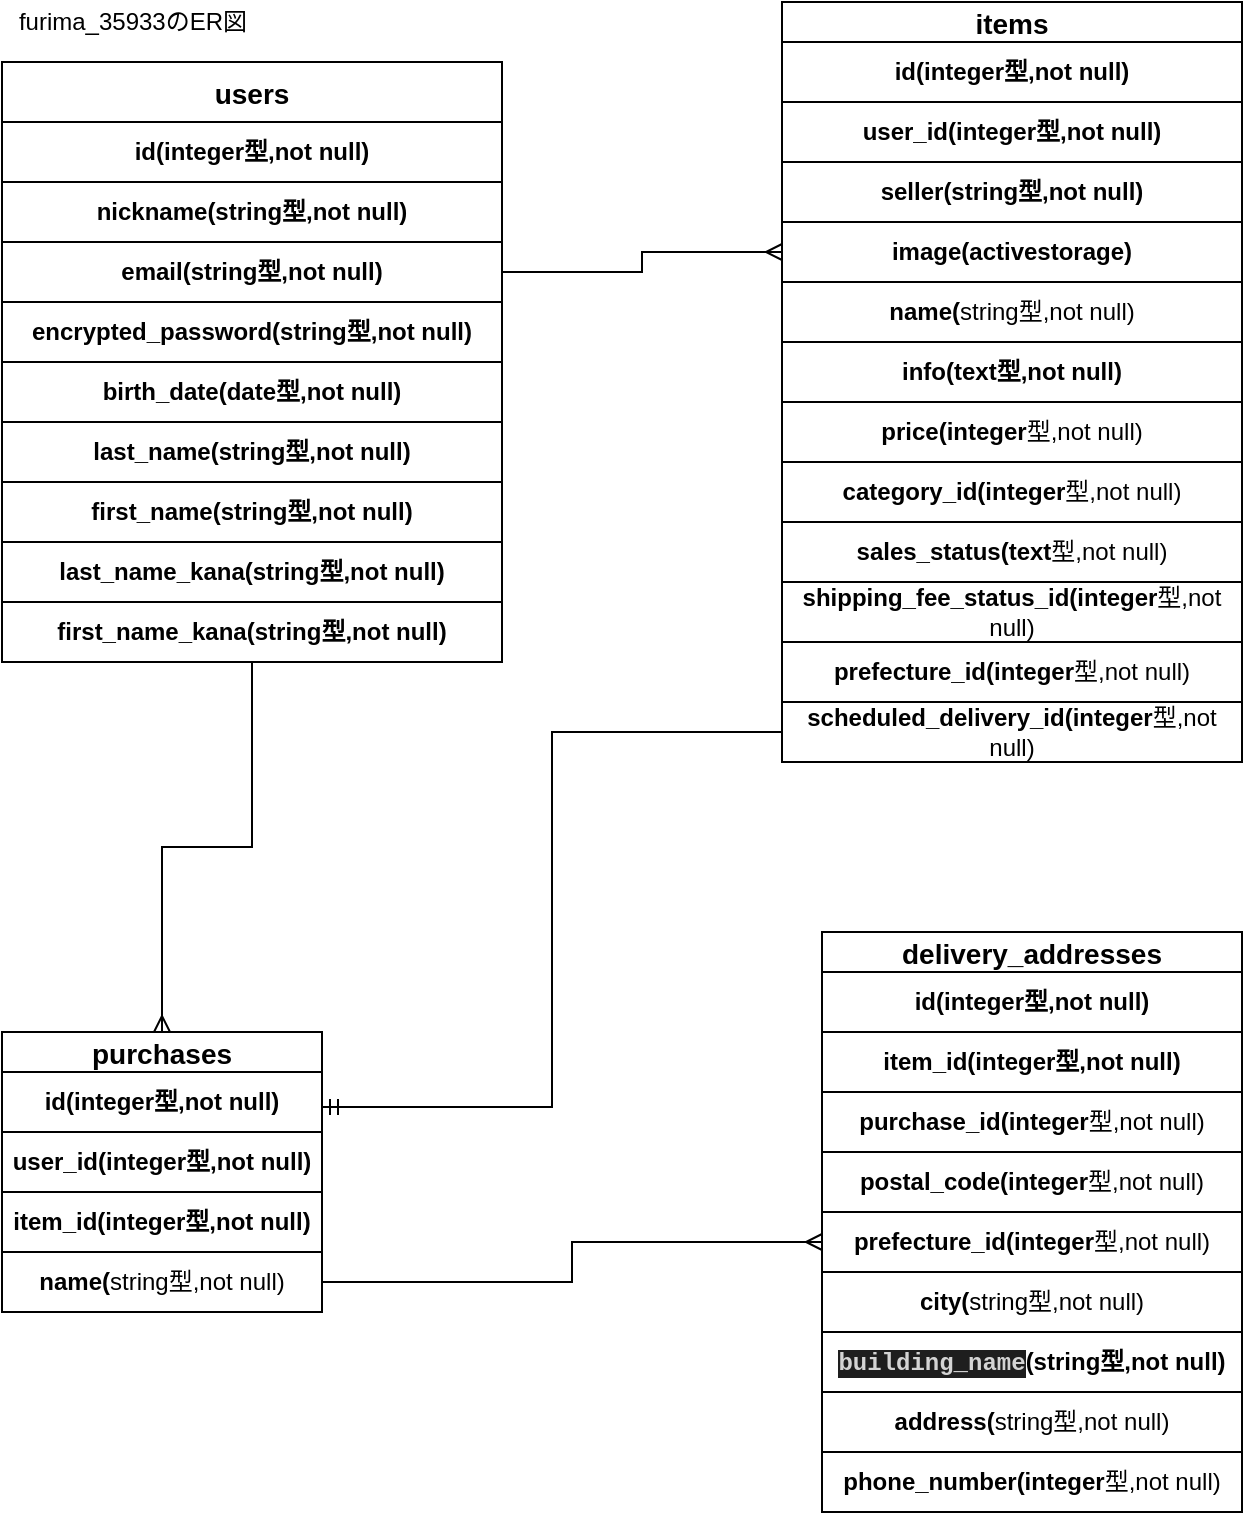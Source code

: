 <mxfile>
    <diagram id="C7gjUHpWHax2gn6T5A2B" name="ページ1">
        <mxGraphModel dx="642" dy="374" grid="1" gridSize="10" guides="1" tooltips="1" connect="1" arrows="1" fold="1" page="1" pageScale="1" pageWidth="827" pageHeight="1169" math="0" shadow="0">
            <root>
                <mxCell id="0"/>
                <mxCell id="1" parent="0"/>
                <mxCell id="88" value="users" style="swimlane;fontStyle=1;childLayout=stackLayout;horizontal=1;startSize=30;horizontalStack=0;resizeParent=1;resizeParentMax=0;resizeLast=0;collapsible=1;marginBottom=0;align=center;fontSize=14;rounded=0;direction=east;" vertex="1" parent="1">
                    <mxGeometry x="130" y="120" width="250" height="60" as="geometry"/>
                </mxCell>
                <mxCell id="220" value="id(integer型,not null)" style="whiteSpace=wrap;html=1;rounded=0;shadow=0;align=center;fontStyle=1" vertex="1" parent="88">
                    <mxGeometry y="30" width="250" height="30" as="geometry"/>
                </mxCell>
                <mxCell id="274" style="edgeStyle=orthogonalEdgeStyle;rounded=0;orthogonalLoop=1;jettySize=auto;html=1;endArrow=ERmany;endFill=0;" edge="1" parent="1" source="97" target="229">
                    <mxGeometry relative="1" as="geometry"/>
                </mxCell>
                <mxCell id="97" value="first_name_kana(&lt;span style=&quot;&quot;&gt;string型,not null)&lt;/span&gt;" style="whiteSpace=wrap;html=1;rounded=0;shadow=0;align=center;fontStyle=1" vertex="1" parent="1">
                    <mxGeometry x="130" y="390" width="250" height="30" as="geometry"/>
                </mxCell>
                <mxCell id="96" value="last_name_kana(&lt;span style=&quot;&quot;&gt;string型,not null)&lt;/span&gt;" style="whiteSpace=wrap;html=1;rounded=0;shadow=0;align=center;fontStyle=1" vertex="1" parent="1">
                    <mxGeometry x="130" y="360" width="250" height="30" as="geometry"/>
                </mxCell>
                <mxCell id="178" value="delivery_addresses" style="swimlane;fontStyle=1;childLayout=stackLayout;horizontal=1;startSize=20;horizontalStack=0;resizeParent=1;resizeParentMax=0;resizeLast=0;collapsible=1;marginBottom=0;align=center;fontSize=14;rounded=0;direction=east;" vertex="1" parent="1">
                    <mxGeometry x="540" y="555" width="210" height="50" as="geometry"/>
                </mxCell>
                <mxCell id="226" value="id(integer型,not null)" style="whiteSpace=wrap;html=1;rounded=0;shadow=0;align=center;fontStyle=1" vertex="1" parent="178">
                    <mxGeometry y="20" width="210" height="30" as="geometry"/>
                </mxCell>
                <mxCell id="188" value="items" style="swimlane;fontStyle=1;childLayout=stackLayout;horizontal=1;startSize=20;horizontalStack=0;resizeParent=1;resizeParentMax=0;resizeLast=0;collapsible=1;marginBottom=0;align=center;fontSize=14;rounded=0;direction=east;" vertex="1" parent="1">
                    <mxGeometry x="520" y="90" width="230" height="50" as="geometry"/>
                </mxCell>
                <mxCell id="237" value="id(integer型,not null)" style="whiteSpace=wrap;html=1;rounded=0;shadow=0;align=center;fontStyle=1" vertex="1" parent="188">
                    <mxGeometry y="20" width="230" height="30" as="geometry"/>
                </mxCell>
                <mxCell id="196" value="shipping_fee_status_id(integer&lt;span style=&quot;font-weight: 400&quot;&gt;型,not null)&lt;/span&gt;" style="whiteSpace=wrap;html=1;rounded=0;shadow=0;align=center;fontStyle=1" vertex="1" parent="1">
                    <mxGeometry x="520" y="380" width="230" height="30" as="geometry"/>
                </mxCell>
                <mxCell id="212" value="furima_35933のER図" style="text;html=1;align=center;verticalAlign=middle;resizable=0;points=[];autosize=1;strokeColor=none;" vertex="1" parent="1">
                    <mxGeometry x="130" y="90" width="130" height="20" as="geometry"/>
                </mxCell>
                <mxCell id="194" value="sales_status(text&lt;span style=&quot;font-weight: 400&quot;&gt;型,not null)&lt;/span&gt;" style="whiteSpace=wrap;html=1;rounded=0;shadow=0;align=center;fontStyle=1" vertex="1" parent="1">
                    <mxGeometry x="520" y="350" width="230" height="30" as="geometry"/>
                </mxCell>
                <mxCell id="192" value="price(integer&lt;span style=&quot;font-weight: 400&quot;&gt;型,not null)&lt;/span&gt;" style="whiteSpace=wrap;html=1;rounded=0;shadow=0;align=center;fontStyle=1" vertex="1" parent="1">
                    <mxGeometry x="520" y="290" width="230" height="30" as="geometry"/>
                </mxCell>
                <mxCell id="191" value="info(text型,not null)" style="whiteSpace=wrap;html=1;rounded=0;shadow=0;align=center;fontStyle=1" vertex="1" parent="1">
                    <mxGeometry x="520" y="260" width="230" height="30" as="geometry"/>
                </mxCell>
                <mxCell id="190" value="name(&lt;span style=&quot;font-weight: 400&quot;&gt;string型,not null)&lt;/span&gt;" style="whiteSpace=wrap;html=1;rounded=0;shadow=0;align=center;fontStyle=1" vertex="1" parent="1">
                    <mxGeometry x="520" y="230" width="230" height="30" as="geometry"/>
                </mxCell>
                <mxCell id="189" value="image(activestorage)" style="whiteSpace=wrap;html=1;rounded=0;shadow=0;align=center;fontStyle=1" vertex="1" parent="1">
                    <mxGeometry x="520" y="200" width="230" height="30" as="geometry"/>
                </mxCell>
                <mxCell id="280" style="edgeStyle=orthogonalEdgeStyle;rounded=0;orthogonalLoop=1;jettySize=auto;html=1;entryX=1;entryY=0.75;entryDx=0;entryDy=0;endArrow=ERmandOne;endFill=0;" edge="1" parent="1" source="224" target="229">
                    <mxGeometry relative="1" as="geometry"/>
                </mxCell>
                <mxCell id="224" value="scheduled_delivery_id(integer&lt;span style=&quot;font-weight: 400&quot;&gt;型,not null)&lt;/span&gt;" style="whiteSpace=wrap;html=1;rounded=0;shadow=0;align=center;fontStyle=1" vertex="1" parent="1">
                    <mxGeometry x="520" y="440" width="230" height="30" as="geometry"/>
                </mxCell>
                <mxCell id="193" value="category_id(integer&lt;span style=&quot;font-weight: 400&quot;&gt;型,not null)&lt;/span&gt;" style="whiteSpace=wrap;html=1;rounded=0;shadow=0;align=center;fontStyle=1" vertex="1" parent="1">
                    <mxGeometry x="520" y="320" width="230" height="30" as="geometry"/>
                </mxCell>
                <mxCell id="228" value="prefecture_id(integer&lt;span style=&quot;font-weight: 400&quot;&gt;型,not null)&lt;/span&gt;" style="whiteSpace=wrap;html=1;rounded=0;shadow=0;align=center;fontStyle=1" vertex="1" parent="1">
                    <mxGeometry x="520" y="410" width="230" height="30" as="geometry"/>
                </mxCell>
                <mxCell id="229" value="purchases" style="swimlane;fontStyle=1;childLayout=stackLayout;horizontal=1;startSize=20;horizontalStack=0;resizeParent=1;resizeParentMax=0;resizeLast=0;collapsible=1;marginBottom=0;align=center;fontSize=14;rounded=0;direction=east;" vertex="1" parent="1">
                    <mxGeometry x="130" y="605" width="160" height="50" as="geometry"/>
                </mxCell>
                <mxCell id="236" value="id(integer型,not null)" style="whiteSpace=wrap;html=1;rounded=0;shadow=0;align=center;fontStyle=1" vertex="1" parent="229">
                    <mxGeometry y="20" width="160" height="30" as="geometry"/>
                </mxCell>
                <mxCell id="253" value="seller(string型,not null)" style="whiteSpace=wrap;html=1;rounded=0;shadow=0;align=center;fontStyle=1" vertex="1" parent="1">
                    <mxGeometry x="520" y="170" width="230" height="30" as="geometry"/>
                </mxCell>
                <mxCell id="254" value="user_id(integer型,not null)" style="whiteSpace=wrap;html=1;rounded=0;shadow=0;align=center;fontStyle=1" vertex="1" parent="1">
                    <mxGeometry x="130" y="655" width="160" height="30" as="geometry"/>
                </mxCell>
                <mxCell id="278" style="edgeStyle=orthogonalEdgeStyle;rounded=0;orthogonalLoop=1;jettySize=auto;html=1;entryX=0;entryY=0.5;entryDx=0;entryDy=0;endArrow=ERmany;endFill=0;" edge="1" parent="1" source="231" target="181">
                    <mxGeometry relative="1" as="geometry"/>
                </mxCell>
                <mxCell id="231" value="name(&lt;span style=&quot;font-weight: 400&quot;&gt;string型,not null)&lt;/span&gt;" style="whiteSpace=wrap;html=1;rounded=0;shadow=0;align=center;fontStyle=1" vertex="1" parent="1">
                    <mxGeometry x="130" y="715" width="160" height="30" as="geometry"/>
                </mxCell>
                <mxCell id="95" value="first_name(&lt;span style=&quot;&quot;&gt;string型,not null)&lt;/span&gt;" style="whiteSpace=wrap;html=1;rounded=0;shadow=0;align=center;fontStyle=1" vertex="1" parent="1">
                    <mxGeometry x="130" y="330" width="250" height="30" as="geometry"/>
                </mxCell>
                <mxCell id="94" value="last_name(&lt;span style=&quot;&quot;&gt;string型,not null&lt;/span&gt;)" style="whiteSpace=wrap;html=1;rounded=0;shadow=0;align=center;fontStyle=1" vertex="1" parent="1">
                    <mxGeometry x="130" y="300" width="250" height="30" as="geometry"/>
                </mxCell>
                <mxCell id="93" value="birth_date(date&lt;span&gt;型,not null&lt;/span&gt;)" style="whiteSpace=wrap;html=1;rounded=0;shadow=0;align=center;fontStyle=1" vertex="1" parent="1">
                    <mxGeometry x="130" y="270" width="250" height="30" as="geometry"/>
                </mxCell>
                <mxCell id="91" value="encrypted_password(string型,not null)" style="whiteSpace=wrap;html=1;rounded=0;shadow=0;align=center;fontStyle=1" vertex="1" parent="1">
                    <mxGeometry x="130" y="240" width="250" height="30" as="geometry"/>
                </mxCell>
                <mxCell id="258" style="edgeStyle=orthogonalEdgeStyle;rounded=0;orthogonalLoop=1;jettySize=auto;html=1;entryX=0;entryY=0.5;entryDx=0;entryDy=0;endArrow=ERmany;endFill=0;" edge="1" parent="1" source="90" target="189">
                    <mxGeometry relative="1" as="geometry"/>
                </mxCell>
                <mxCell id="90" value="email(string型,not null)" style="whiteSpace=wrap;html=1;rounded=0;shadow=0;align=center;fontStyle=1" vertex="1" parent="1">
                    <mxGeometry x="130" y="210" width="250" height="30" as="geometry"/>
                </mxCell>
                <mxCell id="89" value="nickname(string型,not null)" style="whiteSpace=wrap;html=1;rounded=0;shadow=0;align=center;fontStyle=1" vertex="1" parent="1">
                    <mxGeometry x="130" y="180" width="250" height="30" as="geometry"/>
                </mxCell>
                <mxCell id="251" value="item_id(integer型,not null)" style="whiteSpace=wrap;html=1;rounded=0;shadow=0;align=center;fontStyle=1" vertex="1" parent="1">
                    <mxGeometry x="540" y="605" width="210" height="30" as="geometry"/>
                </mxCell>
                <mxCell id="252" value="purchase_id(integer&lt;span style=&quot;font-weight: 400&quot;&gt;型,not null)&lt;/span&gt;" style="whiteSpace=wrap;html=1;rounded=0;shadow=0;align=center;fontStyle=1" vertex="1" parent="1">
                    <mxGeometry x="540" y="635" width="210" height="30" as="geometry"/>
                </mxCell>
                <mxCell id="184" value="phone_number(integer&lt;span style=&quot;font-weight: 400&quot;&gt;型,not null)&lt;/span&gt;" style="whiteSpace=wrap;html=1;rounded=0;shadow=0;align=center;fontStyle=1" vertex="1" parent="1">
                    <mxGeometry x="540" y="815" width="210" height="30" as="geometry"/>
                </mxCell>
                <mxCell id="183" value="address(&lt;span style=&quot;font-weight: 400&quot;&gt;string型,not null)&lt;/span&gt;" style="whiteSpace=wrap;html=1;rounded=0;shadow=0;align=center;fontStyle=1" vertex="1" parent="1">
                    <mxGeometry x="540" y="785" width="210" height="30" as="geometry"/>
                </mxCell>
                <mxCell id="182" value="city(&lt;span style=&quot;font-weight: 400&quot;&gt;string型,not null)&lt;/span&gt;" style="whiteSpace=wrap;html=1;rounded=0;shadow=0;align=center;fontStyle=1" vertex="1" parent="1">
                    <mxGeometry x="540" y="725" width="210" height="30" as="geometry"/>
                </mxCell>
                <mxCell id="181" value="prefecture_id(integer&lt;span style=&quot;font-weight: 400&quot;&gt;型,not null)&lt;/span&gt;" style="whiteSpace=wrap;html=1;rounded=0;shadow=0;align=center;fontStyle=1" vertex="1" parent="1">
                    <mxGeometry x="540" y="695" width="210" height="30" as="geometry"/>
                </mxCell>
                <mxCell id="180" value="postal_code(integer&lt;span style=&quot;font-weight: 400&quot;&gt;型,not null)&lt;/span&gt;" style="whiteSpace=wrap;html=1;rounded=0;shadow=0;align=center;fontStyle=1" vertex="1" parent="1">
                    <mxGeometry x="540" y="665" width="210" height="30" as="geometry"/>
                </mxCell>
                <mxCell id="221" value="user_id(integer型,not null)" style="whiteSpace=wrap;html=1;rounded=0;shadow=0;align=center;fontStyle=1" vertex="1" parent="1">
                    <mxGeometry x="520" y="140" width="230" height="30" as="geometry"/>
                </mxCell>
                <mxCell id="260" value="item_id(integer型,not null)" style="whiteSpace=wrap;html=1;rounded=0;shadow=0;align=center;fontStyle=1" vertex="1" parent="1">
                    <mxGeometry x="130" y="685" width="160" height="30" as="geometry"/>
                </mxCell>
                <mxCell id="279" value="&lt;span style=&quot;background-color: rgb(30 , 30 , 30) ; color: rgb(212 , 212 , 212) ; font-family: &amp;#34;menlo&amp;#34; , &amp;#34;monaco&amp;#34; , &amp;#34;courier new&amp;#34; , monospace&quot;&gt;building_name&lt;/span&gt;(string型,not null)" style="whiteSpace=wrap;html=1;rounded=0;shadow=0;align=center;fontStyle=1" vertex="1" parent="1">
                    <mxGeometry x="540" y="755" width="210" height="30" as="geometry"/>
                </mxCell>
            </root>
        </mxGraphModel>
    </diagram>
</mxfile>